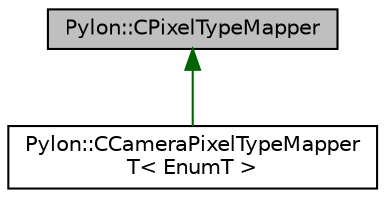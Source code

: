 digraph "Pylon::CPixelTypeMapper"
{
  edge [fontname="Helvetica",fontsize="10",labelfontname="Helvetica",labelfontsize="10"];
  node [fontname="Helvetica",fontsize="10",shape=record];
  Node1 [label="Pylon::CPixelTypeMapper",height=0.2,width=0.4,color="black", fillcolor="grey75", style="filled", fontcolor="black"];
  Node1 -> Node2 [dir="back",color="darkgreen",fontsize="10",style="solid",fontname="Helvetica"];
  Node2 [label="Pylon::CCameraPixelTypeMapper\lT\< EnumT \>",height=0.2,width=0.4,color="black", fillcolor="white", style="filled",URL="$class_pylon_1_1_c_camera_pixel_type_mapper_t.html",tooltip="A camera specific pixeltypemapper (maps device specific pixelformats contained in the generated camer..."];
}
